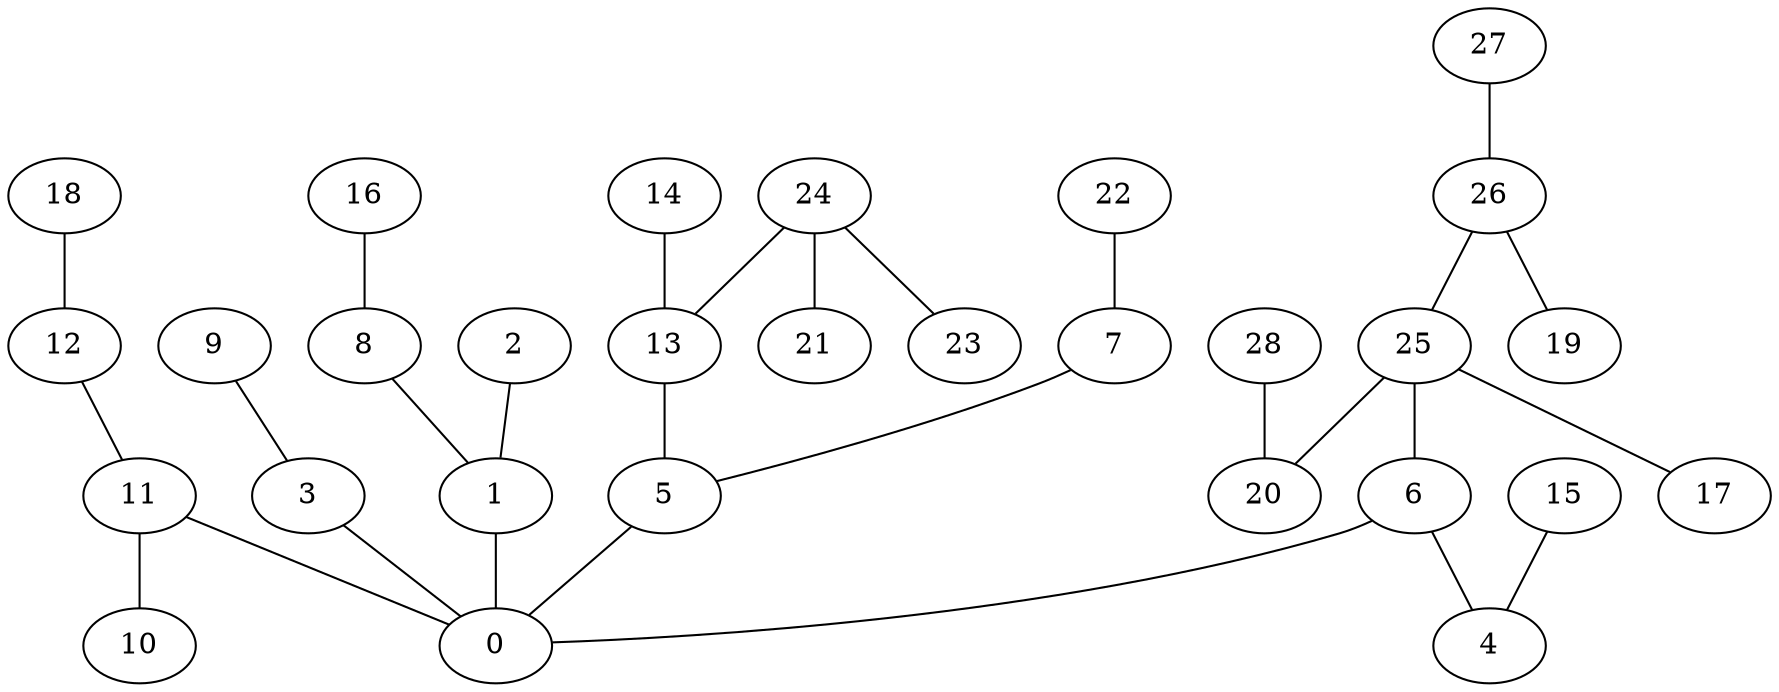 graph{
26 -- 19;
11 -- 10;
1 -- 0;
28 -- 20;
24 -- 13;
5 -- 0;
24 -- 23;
22 -- 7;
7 -- 5;
2 -- 1;
15 -- 4;
11 -- 0;
12 -- 11;
26 -- 25;
8 -- 1;
6 -- 0;
18 -- 12;
27 -- 26;
16 -- 8;
14 -- 13;
25 -- 6;
13 -- 5;
25 -- 20;
3 -- 0;
9 -- 3;
25 -- 17;
24 -- 21;
6 -- 4;
}
